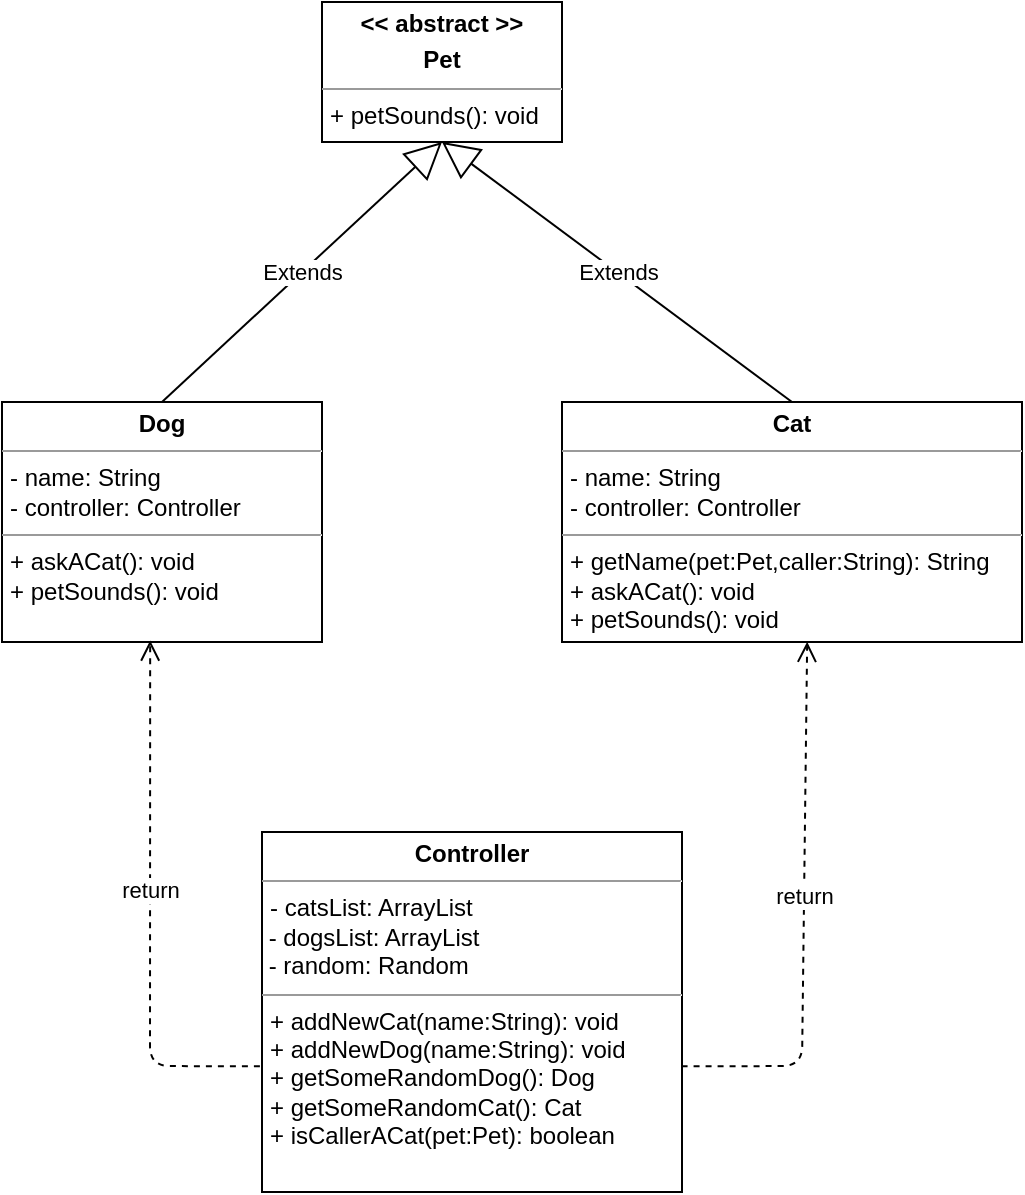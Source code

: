 <mxfile version="13.6.5" type="device" pages="3"><diagram id="pZy6qRhDkA281igCrFDh" name="AskACat"><mxGraphModel dx="1240" dy="683" grid="1" gridSize="10" guides="1" tooltips="1" connect="1" arrows="1" fold="1" page="1" pageScale="1" pageWidth="827" pageHeight="1169" math="0" shadow="0"><root><mxCell id="0"/><mxCell id="1" parent="0"/><mxCell id="rxJecphHkoFQMeWIQZ2o-1" value="&lt;p style=&quot;margin: 0px ; margin-top: 4px ; text-align: center&quot;&gt;&lt;b&gt;Cat&lt;/b&gt;&lt;/p&gt;&lt;hr size=&quot;1&quot;&gt;&lt;p style=&quot;margin: 0px ; margin-left: 4px&quot;&gt;- name: String&lt;/p&gt;&lt;p style=&quot;margin: 0px ; margin-left: 4px&quot;&gt;- controller: Controller&lt;br&gt;&lt;/p&gt;&lt;hr size=&quot;1&quot;&gt;&lt;p style=&quot;margin: 0px ; margin-left: 4px&quot;&gt;&lt;span&gt;+ getName(pet:Pet,caller:String): String&lt;/span&gt;&lt;br&gt;&lt;/p&gt;&lt;p style=&quot;margin: 0px ; margin-left: 4px&quot;&gt;+ askACat(): void&lt;br&gt;&lt;/p&gt;&lt;p style=&quot;margin: 0px ; margin-left: 4px&quot;&gt;+ petSounds(): void&lt;br&gt;&lt;/p&gt;" style="verticalAlign=top;align=left;overflow=fill;fontSize=12;fontFamily=Helvetica;html=1;" parent="1" vertex="1"><mxGeometry x="400" y="280" width="230" height="120" as="geometry"/></mxCell><mxCell id="rxJecphHkoFQMeWIQZ2o-2" value="&lt;p style=&quot;margin: 0px ; margin-top: 4px ; text-align: center&quot;&gt;&lt;b&gt;Controller&lt;/b&gt;&lt;/p&gt;&lt;hr size=&quot;1&quot;&gt;&lt;p style=&quot;margin: 0px ; margin-left: 4px&quot;&gt;- catsList: ArrayList&lt;/p&gt;&amp;nbsp;- dogsList: ArrayList&lt;br&gt;&amp;nbsp;- random: Random&lt;br&gt;&lt;hr size=&quot;1&quot;&gt;&lt;p style=&quot;margin: 0px ; margin-left: 4px&quot;&gt;+ addNewCat(name:String): void&lt;/p&gt;&lt;p style=&quot;margin: 0px ; margin-left: 4px&quot;&gt;+ addNewDog(name:String): void&lt;br&gt;&lt;/p&gt;&lt;p style=&quot;margin: 0px ; margin-left: 4px&quot;&gt;+ getSomeRandomDog(): Dog&lt;br&gt;&lt;/p&gt;&lt;p style=&quot;margin: 0px ; margin-left: 4px&quot;&gt;+ getSomeRandomCat(): Cat&lt;br&gt;&lt;/p&gt;&lt;p style=&quot;margin: 0px ; margin-left: 4px&quot;&gt;+ isCallerACat(pet:Pet): boolean&lt;br&gt;&lt;/p&gt;&lt;p style=&quot;margin: 0px ; margin-left: 4px&quot;&gt;&lt;br&gt;&lt;/p&gt;&lt;p style=&quot;margin: 0px ; margin-left: 4px&quot;&gt;&lt;br&gt;&lt;/p&gt;" style="verticalAlign=top;align=left;overflow=fill;fontSize=12;fontFamily=Helvetica;html=1;" parent="1" vertex="1"><mxGeometry x="250" y="495" width="210" height="180" as="geometry"/></mxCell><mxCell id="rxJecphHkoFQMeWIQZ2o-4" value="&lt;p style=&quot;margin: 0px ; margin-top: 4px ; text-align: center&quot;&gt;&lt;b&gt;Dog&lt;/b&gt;&lt;/p&gt;&lt;hr size=&quot;1&quot;&gt;&lt;p style=&quot;margin: 0px ; margin-left: 4px&quot;&gt;- name: String&lt;/p&gt;&lt;p style=&quot;margin: 0px ; margin-left: 4px&quot;&gt;- controller: Controller&lt;br&gt;&lt;/p&gt;&lt;hr size=&quot;1&quot;&gt;&lt;p style=&quot;margin: 0px ; margin-left: 4px&quot;&gt;&lt;span&gt;+ askACat(): void&lt;/span&gt;&lt;br&gt;&lt;/p&gt;&lt;p style=&quot;margin: 0px ; margin-left: 4px&quot;&gt;+ petSounds(): void&lt;br&gt;&lt;/p&gt;" style="verticalAlign=top;align=left;overflow=fill;fontSize=12;fontFamily=Helvetica;html=1;" parent="1" vertex="1"><mxGeometry x="120" y="280" width="160" height="120" as="geometry"/></mxCell><mxCell id="rxJecphHkoFQMeWIQZ2o-5" value="&lt;p style=&quot;margin: 0px ; margin-top: 4px ; text-align: center&quot;&gt;&lt;b&gt;&amp;lt;&amp;lt; abstract &amp;gt;&amp;gt;&lt;/b&gt;&lt;/p&gt;&lt;p style=&quot;margin: 0px ; margin-top: 4px ; text-align: center&quot;&gt;&lt;b&gt;Pet&lt;/b&gt;&lt;/p&gt;&lt;hr size=&quot;1&quot;&gt;&lt;p style=&quot;margin: 0px ; margin-left: 4px&quot;&gt;&lt;span&gt;+ petSounds(): void&lt;/span&gt;&lt;br&gt;&lt;/p&gt;" style="verticalAlign=top;align=left;overflow=fill;fontSize=12;fontFamily=Helvetica;html=1;" parent="1" vertex="1"><mxGeometry x="280" y="80" width="120" height="70" as="geometry"/></mxCell><mxCell id="rxJecphHkoFQMeWIQZ2o-6" value="Extends" style="endArrow=block;endSize=16;endFill=0;html=1;exitX=0.5;exitY=0;exitDx=0;exitDy=0;" parent="1" source="rxJecphHkoFQMeWIQZ2o-1" edge="1"><mxGeometry width="160" relative="1" as="geometry"><mxPoint x="420" y="130" as="sourcePoint"/><mxPoint x="340" y="150" as="targetPoint"/></mxGeometry></mxCell><mxCell id="rxJecphHkoFQMeWIQZ2o-7" value="Extends" style="endArrow=block;endSize=16;endFill=0;html=1;entryX=0.5;entryY=1;entryDx=0;entryDy=0;exitX=0.5;exitY=0;exitDx=0;exitDy=0;" parent="1" source="rxJecphHkoFQMeWIQZ2o-4" target="rxJecphHkoFQMeWIQZ2o-5" edge="1"><mxGeometry width="160" relative="1" as="geometry"><mxPoint x="80" y="150" as="sourcePoint"/><mxPoint x="240" y="150" as="targetPoint"/></mxGeometry></mxCell><mxCell id="rxJecphHkoFQMeWIQZ2o-8" value="return" style="html=1;verticalAlign=bottom;endArrow=open;dashed=1;endSize=8;entryX=0.463;entryY=0.994;entryDx=0;entryDy=0;entryPerimeter=0;exitX=-0.005;exitY=0.651;exitDx=0;exitDy=0;exitPerimeter=0;" parent="1" source="rxJecphHkoFQMeWIQZ2o-2" target="rxJecphHkoFQMeWIQZ2o-4" edge="1"><mxGeometry relative="1" as="geometry"><mxPoint x="50" y="460" as="sourcePoint"/><mxPoint x="-30" y="460" as="targetPoint"/><Array as="points"><mxPoint x="194" y="612"/></Array></mxGeometry></mxCell><mxCell id="rxJecphHkoFQMeWIQZ2o-9" value="return" style="html=1;verticalAlign=bottom;endArrow=open;dashed=1;endSize=8;exitX=0.999;exitY=0.651;exitDx=0;exitDy=0;exitPerimeter=0;entryX=0.533;entryY=0.999;entryDx=0;entryDy=0;entryPerimeter=0;" parent="1" source="rxJecphHkoFQMeWIQZ2o-2" target="rxJecphHkoFQMeWIQZ2o-1" edge="1"><mxGeometry relative="1" as="geometry"><mxPoint x="530" y="590" as="sourcePoint"/><mxPoint x="520" y="420" as="targetPoint"/><Array as="points"><mxPoint x="520" y="612"/></Array></mxGeometry></mxCell></root></mxGraphModel></diagram><diagram name="AskACat / Static" id="AYW02A2UxmyTWjyU7nBY"><mxGraphModel dx="1488" dy="820" grid="1" gridSize="10" guides="1" tooltips="1" connect="1" arrows="1" fold="1" page="1" pageScale="1" pageWidth="827" pageHeight="1169" math="0" shadow="0"><root><mxCell id="Fwvk4CStFVqfM5GDR4kU-0"/><mxCell id="Fwvk4CStFVqfM5GDR4kU-1" parent="Fwvk4CStFVqfM5GDR4kU-0"/><mxCell id="Fwvk4CStFVqfM5GDR4kU-2" value="&lt;p style=&quot;margin: 0px ; margin-top: 4px ; text-align: center&quot;&gt;&lt;b&gt;Cat&lt;/b&gt;&lt;/p&gt;&lt;hr size=&quot;1&quot;&gt;&lt;p style=&quot;margin: 0px ; margin-left: 4px&quot;&gt;- name: String&lt;/p&gt;&lt;p style=&quot;margin: 0px ; margin-left: 4px&quot;&gt;- controller: Controller&lt;br&gt;&lt;/p&gt;&lt;hr size=&quot;1&quot;&gt;&lt;p style=&quot;margin: 0px ; margin-left: 4px&quot;&gt;&lt;span&gt;+ getName(pet:Pet,caller:String): String&lt;/span&gt;&lt;br&gt;&lt;/p&gt;&lt;p style=&quot;margin: 0px ; margin-left: 4px&quot;&gt;+ askACat(): void&lt;br&gt;&lt;/p&gt;&lt;p style=&quot;margin: 0px ; margin-left: 4px&quot;&gt;+ petSounds(): void&lt;br&gt;&lt;/p&gt;" style="verticalAlign=top;align=left;overflow=fill;fontSize=12;fontFamily=Helvetica;html=1;" parent="Fwvk4CStFVqfM5GDR4kU-1" vertex="1"><mxGeometry x="400" y="280" width="230" height="120" as="geometry"/></mxCell><mxCell id="Fwvk4CStFVqfM5GDR4kU-3" value="&lt;p style=&quot;margin: 0px ; margin-top: 4px ; text-align: center&quot;&gt;&lt;b&gt;&amp;lt;&amp;lt; static&amp;gt;&amp;gt;&lt;/b&gt;&lt;b&gt;&lt;br&gt;&lt;/b&gt;&lt;/p&gt;&lt;p style=&quot;margin: 0px ; margin-top: 4px ; text-align: center&quot;&gt;&lt;b&gt;Controller&lt;/b&gt;&lt;/p&gt;&lt;hr size=&quot;1&quot;&gt;&lt;p style=&quot;margin: 0px ; margin-left: 4px&quot;&gt;&lt;u&gt;- catsList: ArrayList&lt;/u&gt;&lt;/p&gt;&amp;nbsp;&lt;u&gt;- dogsList: ArrayList&lt;/u&gt;&lt;br&gt;&amp;nbsp;&lt;u&gt;- random: Random&lt;/u&gt;&lt;br&gt;&lt;hr size=&quot;1&quot;&gt;&lt;p style=&quot;margin: 0px ; margin-left: 4px&quot;&gt;&lt;u&gt;+ addNewCat(name:String): void&lt;/u&gt;&lt;/p&gt;&lt;p style=&quot;margin: 0px ; margin-left: 4px&quot;&gt;&lt;u&gt;+ addNewDog(name:String): void&lt;br&gt;&lt;/u&gt;&lt;/p&gt;&lt;p style=&quot;margin: 0px ; margin-left: 4px&quot;&gt;&lt;u&gt;+ getSomeRandomDog(): Dog&lt;br&gt;&lt;/u&gt;&lt;/p&gt;&lt;p style=&quot;margin: 0px ; margin-left: 4px&quot;&gt;&lt;u&gt;+ getSomeRandomCat(): Cat&lt;br&gt;&lt;/u&gt;&lt;/p&gt;&lt;p style=&quot;margin: 0px ; margin-left: 4px&quot;&gt;&lt;u&gt;+ isCallerACat(pet:Pet): boolean&lt;/u&gt;&lt;br&gt;&lt;/p&gt;&lt;p style=&quot;margin: 0px ; margin-left: 4px&quot;&gt;&lt;br&gt;&lt;/p&gt;&lt;p style=&quot;margin: 0px ; margin-left: 4px&quot;&gt;&lt;br&gt;&lt;/p&gt;" style="verticalAlign=top;align=left;overflow=fill;fontSize=12;fontFamily=Helvetica;html=1;" parent="Fwvk4CStFVqfM5GDR4kU-1" vertex="1"><mxGeometry x="235" y="495" width="210" height="180" as="geometry"/></mxCell><mxCell id="Fwvk4CStFVqfM5GDR4kU-4" value="&lt;p style=&quot;margin: 0px ; margin-top: 4px ; text-align: center&quot;&gt;&lt;b&gt;Dog&lt;/b&gt;&lt;/p&gt;&lt;hr size=&quot;1&quot;&gt;&lt;p style=&quot;margin: 0px ; margin-left: 4px&quot;&gt;- name: String&lt;/p&gt;&lt;p style=&quot;margin: 0px ; margin-left: 4px&quot;&gt;- controller: Controller&lt;br&gt;&lt;/p&gt;&lt;hr size=&quot;1&quot;&gt;&lt;p style=&quot;margin: 0px ; margin-left: 4px&quot;&gt;&lt;span&gt;+ askACat(): void&lt;/span&gt;&lt;br&gt;&lt;/p&gt;&lt;p style=&quot;margin: 0px ; margin-left: 4px&quot;&gt;+ petSounds(): void&lt;br&gt;&lt;/p&gt;" style="verticalAlign=top;align=left;overflow=fill;fontSize=12;fontFamily=Helvetica;html=1;" parent="Fwvk4CStFVqfM5GDR4kU-1" vertex="1"><mxGeometry x="120" y="280" width="160" height="120" as="geometry"/></mxCell><mxCell id="Fwvk4CStFVqfM5GDR4kU-5" value="&lt;p style=&quot;margin: 0px ; margin-top: 4px ; text-align: center&quot;&gt;&lt;b&gt;&amp;lt;&amp;lt; abstract &amp;gt;&amp;gt;&lt;/b&gt;&lt;/p&gt;&lt;p style=&quot;margin: 0px ; margin-top: 4px ; text-align: center&quot;&gt;&lt;b&gt;Pet&lt;/b&gt;&lt;/p&gt;&lt;hr size=&quot;1&quot;&gt;&lt;p style=&quot;margin: 0px ; margin-left: 4px&quot;&gt;&lt;span&gt;+ petSounds(): void&lt;/span&gt;&lt;br&gt;&lt;/p&gt;" style="verticalAlign=top;align=left;overflow=fill;fontSize=12;fontFamily=Helvetica;html=1;" parent="Fwvk4CStFVqfM5GDR4kU-1" vertex="1"><mxGeometry x="280" y="80" width="120" height="70" as="geometry"/></mxCell><mxCell id="Fwvk4CStFVqfM5GDR4kU-6" value="Extends" style="endArrow=block;endSize=16;endFill=0;html=1;exitX=0.5;exitY=0;exitDx=0;exitDy=0;" parent="Fwvk4CStFVqfM5GDR4kU-1" source="Fwvk4CStFVqfM5GDR4kU-2" edge="1" target="Fwvk4CStFVqfM5GDR4kU-5"><mxGeometry width="160" relative="1" as="geometry"><mxPoint x="420" y="130" as="sourcePoint"/><mxPoint x="340" y="150" as="targetPoint"/></mxGeometry></mxCell><mxCell id="Fwvk4CStFVqfM5GDR4kU-7" value="Extends" style="endArrow=block;endSize=16;endFill=0;html=1;exitX=0.5;exitY=0;exitDx=0;exitDy=0;" parent="Fwvk4CStFVqfM5GDR4kU-1" source="Fwvk4CStFVqfM5GDR4kU-4" target="Fwvk4CStFVqfM5GDR4kU-5" edge="1"><mxGeometry width="160" relative="1" as="geometry"><mxPoint x="80" y="150" as="sourcePoint"/><mxPoint x="240" y="150" as="targetPoint"/></mxGeometry></mxCell><mxCell id="Fwvk4CStFVqfM5GDR4kU-8" value="return" style="html=1;verticalAlign=bottom;endArrow=open;dashed=1;endSize=8;entryX=0.463;entryY=0.994;entryDx=0;entryDy=0;entryPerimeter=0;exitX=-0.005;exitY=0.651;exitDx=0;exitDy=0;exitPerimeter=0;" parent="Fwvk4CStFVqfM5GDR4kU-1" source="Fwvk4CStFVqfM5GDR4kU-3" target="Fwvk4CStFVqfM5GDR4kU-4" edge="1"><mxGeometry relative="1" as="geometry"><mxPoint x="50" y="460" as="sourcePoint"/><mxPoint x="-30" y="460" as="targetPoint"/><Array as="points"><mxPoint x="194" y="612"/></Array></mxGeometry></mxCell><mxCell id="Fwvk4CStFVqfM5GDR4kU-9" value="return" style="html=1;verticalAlign=bottom;endArrow=open;dashed=1;endSize=8;exitX=0.999;exitY=0.651;exitDx=0;exitDy=0;exitPerimeter=0;entryX=0.533;entryY=0.999;entryDx=0;entryDy=0;entryPerimeter=0;" parent="Fwvk4CStFVqfM5GDR4kU-1" source="Fwvk4CStFVqfM5GDR4kU-3" target="Fwvk4CStFVqfM5GDR4kU-2" edge="1"><mxGeometry relative="1" as="geometry"><mxPoint x="530" y="590" as="sourcePoint"/><mxPoint x="520" y="420" as="targetPoint"/><Array as="points"><mxPoint x="520" y="612"/></Array></mxGeometry></mxCell></root></mxGraphModel></diagram><diagram name="AskACatItsAge" id="DpLw6PZjZQ7TQEPxX2lx"><mxGraphModel dx="1240" dy="683" grid="1" gridSize="10" guides="1" tooltips="1" connect="1" arrows="1" fold="1" page="1" pageScale="1" pageWidth="827" pageHeight="1169" math="0" shadow="0"><root><mxCell id="TSDw7aBspsEVQ6Ing-Lo-0"/><mxCell id="TSDw7aBspsEVQ6Ing-Lo-1" parent="TSDw7aBspsEVQ6Ing-Lo-0"/><mxCell id="TSDw7aBspsEVQ6Ing-Lo-2" value="&lt;p style=&quot;margin: 0px ; margin-top: 4px ; text-align: center&quot;&gt;&lt;b&gt;SuperCat&lt;/b&gt;&lt;/p&gt;&lt;hr size=&quot;1&quot;&gt;&lt;p style=&quot;margin: 0px ; margin-left: 4px&quot;&gt;# name: String&lt;/p&gt;&lt;hr size=&quot;1&quot;&gt;&lt;p style=&quot;margin: 0px ; margin-left: 4px&quot;&gt;&lt;span&gt;+ getName(pet:Pet): String&lt;/span&gt;&lt;br&gt;&lt;/p&gt;&lt;p style=&quot;margin: 0px ; margin-left: 4px&quot;&gt;+ askACatItsName(): void&lt;br&gt;&lt;/p&gt;&lt;p style=&quot;margin: 0px ; margin-left: 4px&quot;&gt;+ askACatItsAge(): void&lt;br&gt;&lt;/p&gt;&lt;p style=&quot;margin: 0px ; margin-left: 4px&quot;&gt;+ petSounds(): void&lt;br&gt;&lt;/p&gt;" style="verticalAlign=top;align=left;overflow=fill;fontSize=12;fontFamily=Helvetica;html=1;" parent="TSDw7aBspsEVQ6Ing-Lo-1" vertex="1"><mxGeometry x="474" y="280" width="160" height="120" as="geometry"/></mxCell><mxCell id="TSDw7aBspsEVQ6Ing-Lo-3" value="&lt;p style=&quot;margin: 0px ; margin-top: 4px ; text-align: center&quot;&gt;&lt;span style=&quot;color: rgb(36 , 39 , 41) ; font-family: &amp;#34;consolas&amp;#34; , &amp;#34;menlo&amp;#34; , &amp;#34;monaco&amp;#34; , &amp;#34;lucida console&amp;#34; , &amp;#34;liberation mono&amp;#34; , &amp;#34;dejavu sans mono&amp;#34; , &amp;#34;bitstream vera sans mono&amp;#34; , &amp;#34;courier new&amp;#34; , monospace , sans-serif ; font-size: 13px ; text-align: left ; background-color: rgb(228 , 230 , 232)&quot;&gt;&lt;b&gt;&amp;lt;&amp;lt;static&amp;gt;&amp;gt;&lt;/b&gt;&lt;/span&gt;&lt;b&gt;&lt;br&gt;&lt;/b&gt;&lt;/p&gt;&lt;p style=&quot;margin: 0px ; margin-top: 4px ; text-align: center&quot;&gt;&lt;b&gt;Controller&lt;/b&gt;&lt;/p&gt;&lt;hr size=&quot;1&quot;&gt;&lt;p style=&quot;margin: 0px ; margin-left: 4px&quot;&gt;&lt;u&gt;- catsList: ArrayList&amp;lt;SuperCat&amp;gt;&lt;/u&gt;&lt;/p&gt;&amp;nbsp;&lt;u&gt;- dogsList: ArrayList&amp;lt;Dog&amp;gt;&lt;/u&gt;&lt;br&gt;&amp;nbsp;&lt;u&gt;- random: Random&lt;/u&gt;&lt;br&gt;&lt;hr size=&quot;1&quot;&gt;&lt;p style=&quot;margin: 0px ; margin-left: 4px&quot;&gt;&lt;u&gt;+ addNewCat(arr:String []):void&lt;/u&gt;&lt;br&gt;&lt;/p&gt;&lt;p style=&quot;margin: 0px ; margin-left: 4px&quot;&gt;&lt;u&gt;+ addNewTomcat(arr:String []):void&lt;/u&gt;&lt;/p&gt;&lt;p style=&quot;margin: 0px ; margin-left: 4px&quot;&gt;&lt;u&gt;+ addNewDog(name:String): void&lt;br&gt;&lt;/u&gt;&lt;/p&gt;&lt;p style=&quot;margin: 0px ; margin-left: 4px&quot;&gt;&lt;u&gt;+ getSomeRandomDog(): Dog&lt;br&gt;&lt;/u&gt;&lt;/p&gt;&lt;p style=&quot;margin: 0px ; margin-left: 4px&quot;&gt;&lt;u&gt;+ getSomeRandomFelidae(): SuperCat&lt;/u&gt;&lt;/p&gt;&lt;p style=&quot;margin: 0px ; margin-left: 4px&quot;&gt;&lt;br&gt;&lt;/p&gt;" style="verticalAlign=top;align=left;overflow=fill;fontSize=12;fontFamily=Helvetica;html=1;" parent="TSDw7aBspsEVQ6Ing-Lo-1" vertex="1"><mxGeometry x="240" y="800" width="240" height="190" as="geometry"/></mxCell><mxCell id="TSDw7aBspsEVQ6Ing-Lo-4" value="&lt;p style=&quot;margin: 0px ; margin-top: 4px ; text-align: center&quot;&gt;&lt;b&gt;Dog&lt;/b&gt;&lt;/p&gt;&lt;hr size=&quot;1&quot;&gt;&lt;p style=&quot;margin: 0px ; margin-left: 4px&quot;&gt;- name: String&lt;/p&gt;&lt;hr size=&quot;1&quot;&gt;&lt;p style=&quot;margin: 0px ; margin-left: 4px&quot;&gt;&lt;span&gt;+ getName(): String&lt;/span&gt;&lt;/p&gt;&lt;p style=&quot;margin: 0px ; margin-left: 4px&quot;&gt;&lt;span&gt;+ askACatItsName(): void&lt;/span&gt;&lt;br&gt;&lt;/p&gt;&lt;p style=&quot;margin: 0px ; margin-left: 4px&quot;&gt;+ petSounds(): void&lt;br&gt;&lt;/p&gt;" style="verticalAlign=top;align=left;overflow=fill;fontSize=12;fontFamily=Helvetica;html=1;" parent="TSDw7aBspsEVQ6Ing-Lo-1" vertex="1"><mxGeometry x="150" y="280" width="160" height="110" as="geometry"/></mxCell><mxCell id="TSDw7aBspsEVQ6Ing-Lo-5" value="&lt;p style=&quot;margin: 0px ; margin-top: 4px ; text-align: center&quot;&gt;&lt;b&gt;&amp;lt;&amp;lt; abstract &amp;gt;&amp;gt;&lt;/b&gt;&lt;/p&gt;&lt;p style=&quot;margin: 0px ; margin-top: 4px ; text-align: center&quot;&gt;&lt;b&gt;Pet&lt;/b&gt;&lt;/p&gt;&lt;hr size=&quot;1&quot;&gt;&lt;p style=&quot;margin: 0px ; margin-left: 4px&quot;&gt;&lt;span&gt;+ petSounds(): void&lt;/span&gt;&lt;br&gt;&lt;/p&gt;" style="verticalAlign=top;align=left;overflow=fill;fontSize=12;fontFamily=Helvetica;html=1;" parent="TSDw7aBspsEVQ6Ing-Lo-1" vertex="1"><mxGeometry x="354" y="60" width="120" height="70" as="geometry"/></mxCell><mxCell id="TSDw7aBspsEVQ6Ing-Lo-6" value="Extends" style="endArrow=block;endSize=16;endFill=0;html=1;exitX=0.5;exitY=0;exitDx=0;exitDy=0;" parent="TSDw7aBspsEVQ6Ing-Lo-1" source="TSDw7aBspsEVQ6Ing-Lo-2" edge="1" target="TSDw7aBspsEVQ6Ing-Lo-5"><mxGeometry width="160" relative="1" as="geometry"><mxPoint x="420" y="130" as="sourcePoint"/><mxPoint x="410" y="140" as="targetPoint"/></mxGeometry></mxCell><mxCell id="TSDw7aBspsEVQ6Ing-Lo-7" value="Extends" style="endArrow=block;endSize=16;endFill=0;html=1;exitX=0.5;exitY=0;exitDx=0;exitDy=0;" parent="TSDw7aBspsEVQ6Ing-Lo-1" source="TSDw7aBspsEVQ6Ing-Lo-4" target="TSDw7aBspsEVQ6Ing-Lo-5" edge="1"><mxGeometry width="160" relative="1" as="geometry"><mxPoint x="80" y="150" as="sourcePoint"/><mxPoint x="240" y="150" as="targetPoint"/></mxGeometry></mxCell><mxCell id="TSDw7aBspsEVQ6Ing-Lo-8" value="return" style="html=1;verticalAlign=bottom;endArrow=open;dashed=1;endSize=8;entryX=0.463;entryY=0.994;entryDx=0;entryDy=0;entryPerimeter=0;exitX=-0.005;exitY=0.651;exitDx=0;exitDy=0;exitPerimeter=0;" parent="TSDw7aBspsEVQ6Ing-Lo-1" source="TSDw7aBspsEVQ6Ing-Lo-3" target="TSDw7aBspsEVQ6Ing-Lo-4" edge="1"><mxGeometry relative="1" as="geometry"><mxPoint x="50" y="460" as="sourcePoint"/><mxPoint x="-30" y="460" as="targetPoint"/><Array as="points"><mxPoint x="220" y="924"/></Array></mxGeometry></mxCell><mxCell id="TSDw7aBspsEVQ6Ing-Lo-10" value="&lt;p style=&quot;margin: 0px ; margin-top: 4px ; text-align: center&quot;&gt;&lt;b&gt;Cat&lt;/b&gt;&lt;/p&gt;&lt;hr size=&quot;1&quot;&gt;&lt;p style=&quot;margin: 0px ; margin-left: 4px&quot;&gt;- age: int&lt;/p&gt;&lt;p style=&quot;margin: 0px ; margin-left: 4px&quot;&gt;- level: int&lt;br&gt;&lt;/p&gt;&lt;hr size=&quot;1&quot;&gt;&lt;p style=&quot;margin: 0px ; margin-left: 4px&quot;&gt;+ tellYourAge(felidae:SuperCat&lt;span&gt;): String&lt;/span&gt;&lt;/p&gt;&lt;p style=&quot;margin: 0px ; margin-left: 4px&quot;&gt;-&amp;nbsp;checkEscalation()&lt;/p&gt;" style="verticalAlign=top;align=left;overflow=fill;fontSize=12;fontFamily=Helvetica;html=1;" parent="TSDw7aBspsEVQ6Ing-Lo-1" vertex="1"><mxGeometry x="560" y="560" width="220" height="110" as="geometry"/></mxCell><mxCell id="TSDw7aBspsEVQ6Ing-Lo-11" value="&lt;p style=&quot;margin: 0px ; margin-top: 4px ; text-align: center&quot;&gt;&lt;b&gt;Tomcat&lt;/b&gt;&lt;/p&gt;&lt;hr size=&quot;1&quot;&gt;&lt;p style=&quot;margin: 0px ; margin-left: 4px&quot;&gt;- age: int&lt;/p&gt;&lt;hr size=&quot;1&quot;&gt;&lt;p style=&quot;margin: 0px ; margin-left: 4px&quot;&gt;&lt;span&gt;+ tellYourAge(felidae:SuperCat&lt;/span&gt;&lt;span&gt;): String&lt;/span&gt;&lt;/p&gt;&lt;p style=&quot;margin: 0px ; margin-left: 4px&quot;&gt;&lt;br&gt;&lt;/p&gt;" style="verticalAlign=top;align=left;overflow=fill;fontSize=12;fontFamily=Helvetica;html=1;" parent="TSDw7aBspsEVQ6Ing-Lo-1" vertex="1"><mxGeometry x="320" y="560" width="220" height="80" as="geometry"/></mxCell><mxCell id="TSDw7aBspsEVQ6Ing-Lo-12" value="Extends" style="endArrow=block;endSize=16;endFill=0;html=1;exitX=0.425;exitY=-0.007;exitDx=0;exitDy=0;exitPerimeter=0;entryX=0.33;entryY=0.997;entryDx=0;entryDy=0;entryPerimeter=0;" parent="TSDw7aBspsEVQ6Ing-Lo-1" source="TSDw7aBspsEVQ6Ing-Lo-11" target="TSDw7aBspsEVQ6Ing-Lo-2" edge="1"><mxGeometry width="160" relative="1" as="geometry"><mxPoint x="414" y="480" as="sourcePoint"/><mxPoint x="580" y="430" as="targetPoint"/></mxGeometry></mxCell><mxCell id="TSDw7aBspsEVQ6Ing-Lo-13" value="Extends" style="endArrow=block;endSize=16;endFill=0;html=1;exitX=0.5;exitY=0;exitDx=0;exitDy=0;" parent="TSDw7aBspsEVQ6Ing-Lo-1" source="TSDw7aBspsEVQ6Ing-Lo-10" target="TSDw7aBspsEVQ6Ing-Lo-2" edge="1"><mxGeometry width="160" relative="1" as="geometry"><mxPoint x="890" y="580" as="sourcePoint"/><mxPoint x="560" y="401" as="targetPoint"/></mxGeometry></mxCell><mxCell id="TSDw7aBspsEVQ6Ing-Lo-14" value="return" style="html=1;verticalAlign=bottom;endArrow=open;dashed=1;endSize=8;exitX=1.007;exitY=0.72;exitDx=0;exitDy=0;exitPerimeter=0;entryX=0.5;entryY=1;entryDx=0;entryDy=0;" parent="TSDw7aBspsEVQ6Ing-Lo-1" source="TSDw7aBspsEVQ6Ing-Lo-3" target="TSDw7aBspsEVQ6Ing-Lo-10" edge="1"><mxGeometry x="0.565" relative="1" as="geometry"><mxPoint x="590" y="920" as="sourcePoint"/><mxPoint x="670" y="681" as="targetPoint"/><Array as="points"><mxPoint x="670" y="937"/></Array><mxPoint as="offset"/></mxGeometry></mxCell><mxCell id="xNfgmVE5-HW8Do-5377U-2" value="return" style="html=1;verticalAlign=bottom;endArrow=open;dashed=1;endSize=8;exitX=1.006;exitY=0.632;exitDx=0;exitDy=0;exitPerimeter=0;entryX=0.5;entryY=1;entryDx=0;entryDy=0;" edge="1" parent="TSDw7aBspsEVQ6Ing-Lo-1" source="TSDw7aBspsEVQ6Ing-Lo-3" target="TSDw7aBspsEVQ6Ing-Lo-11"><mxGeometry x="0.799" relative="1" as="geometry"><mxPoint x="450" y="896" as="sourcePoint"/><mxPoint x="479" y="640" as="targetPoint"/><Array as="points"><mxPoint x="500" y="920"/><mxPoint x="500" y="720"/><mxPoint x="430" y="720"/></Array><mxPoint as="offset"/></mxGeometry></mxCell></root></mxGraphModel></diagram></mxfile>